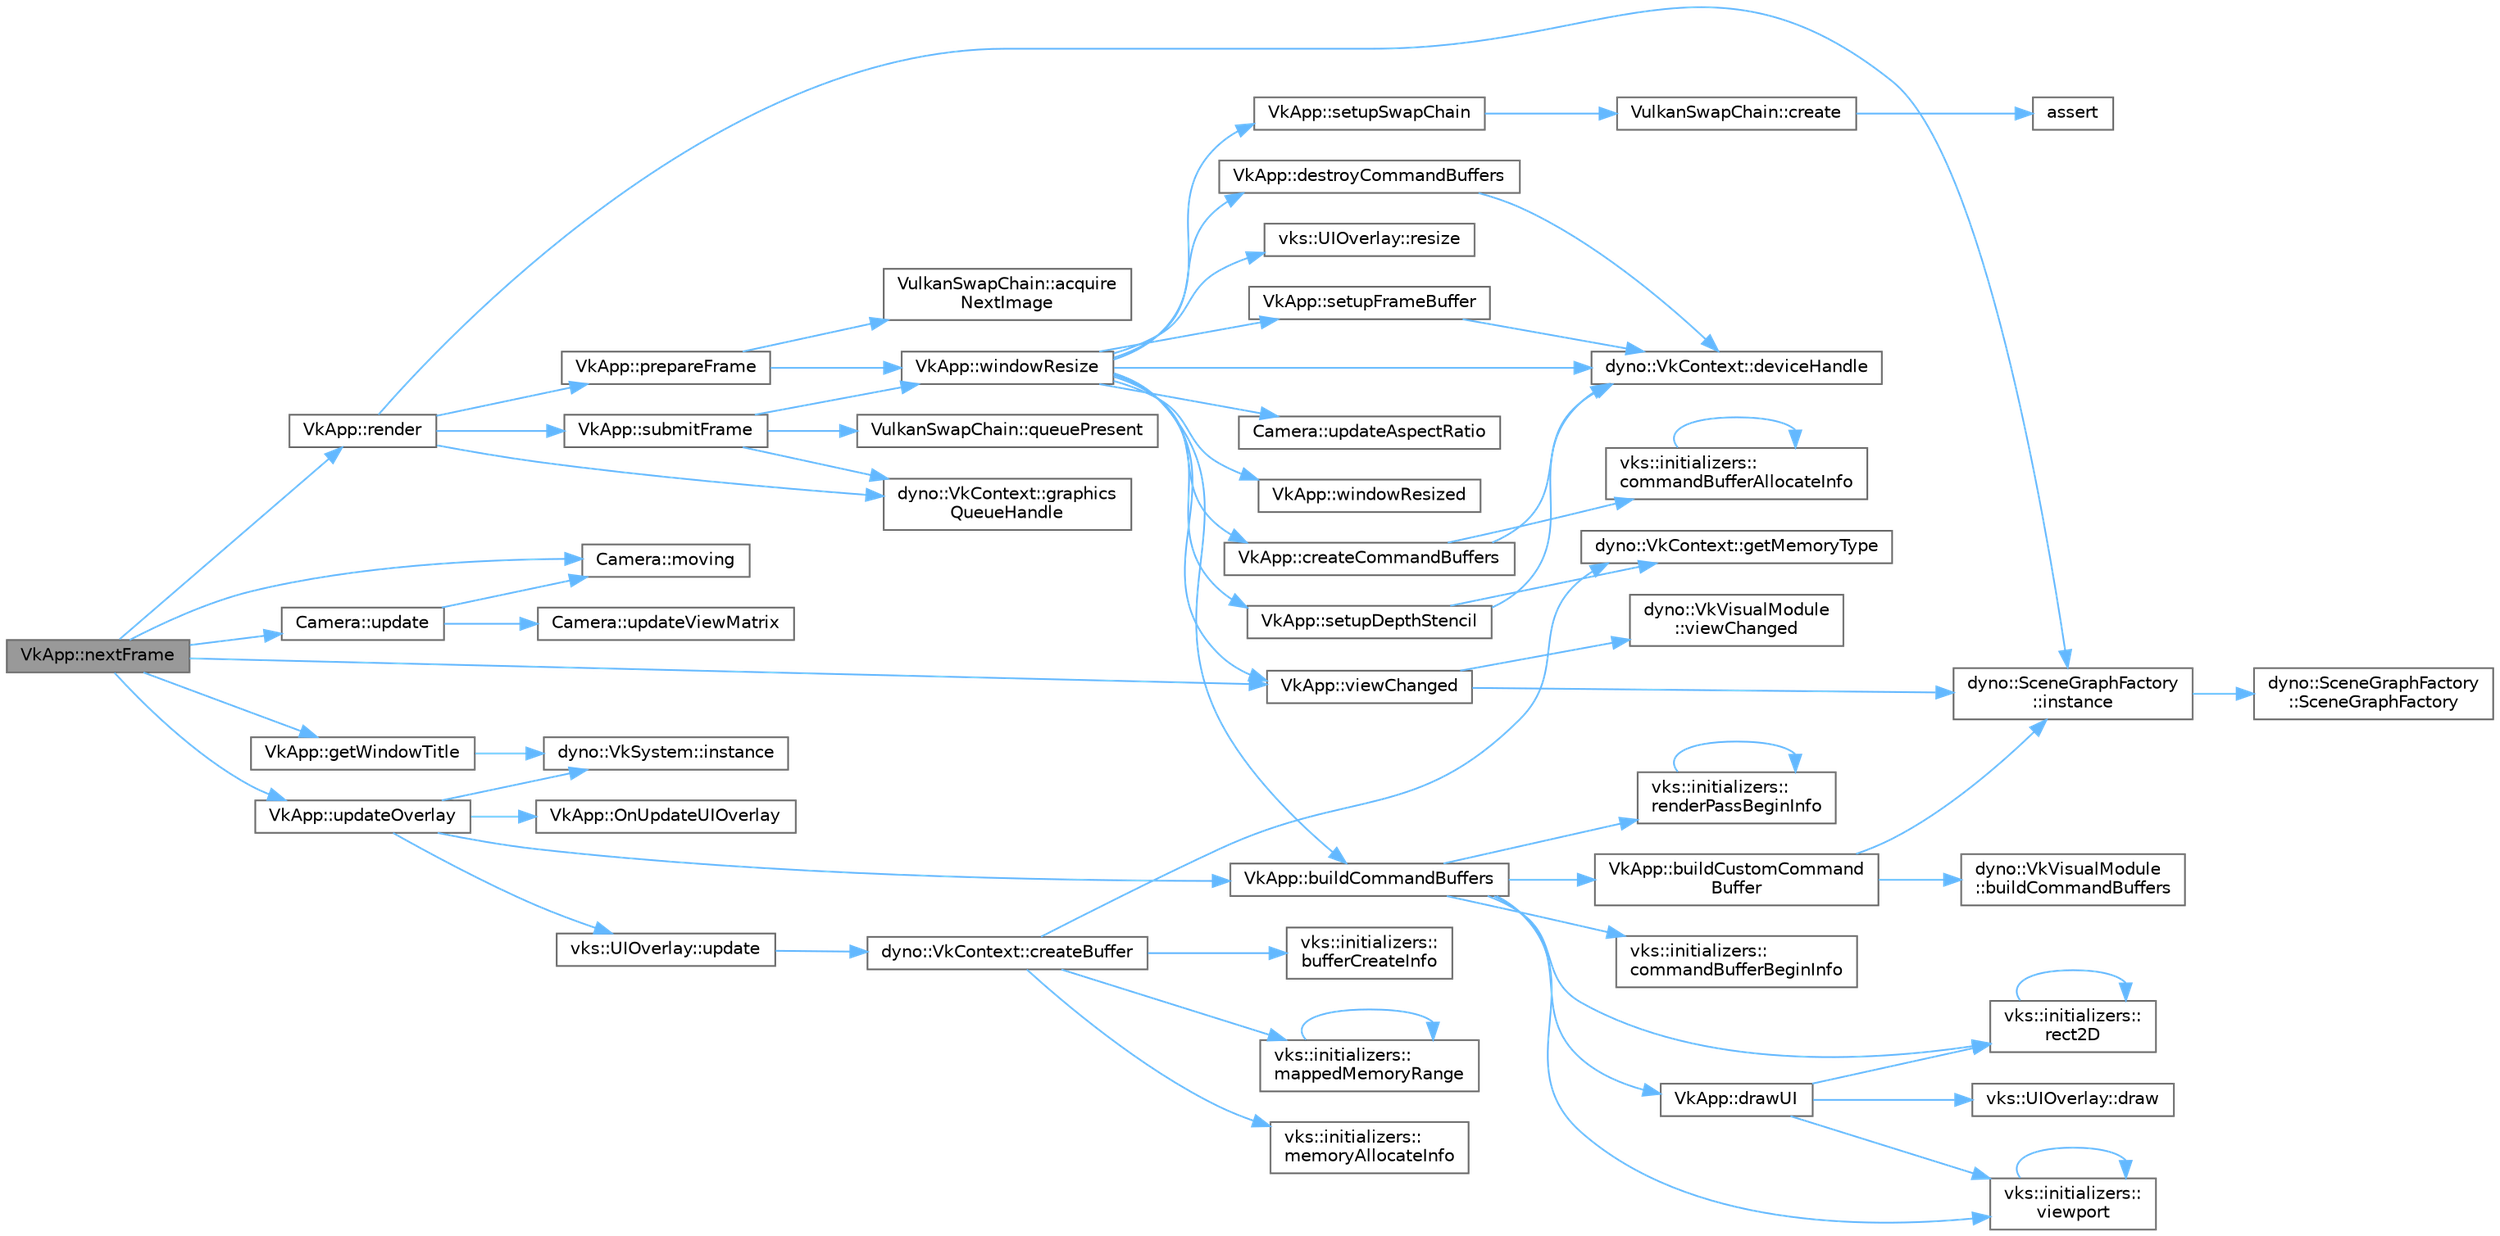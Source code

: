 digraph "VkApp::nextFrame"
{
 // LATEX_PDF_SIZE
  bgcolor="transparent";
  edge [fontname=Helvetica,fontsize=10,labelfontname=Helvetica,labelfontsize=10];
  node [fontname=Helvetica,fontsize=10,shape=box,height=0.2,width=0.4];
  rankdir="LR";
  Node1 [id="Node000001",label="VkApp::nextFrame",height=0.2,width=0.4,color="gray40", fillcolor="grey60", style="filled", fontcolor="black",tooltip=" "];
  Node1 -> Node2 [id="edge1_Node000001_Node000002",color="steelblue1",style="solid",tooltip=" "];
  Node2 [id="Node000002",label="VkApp::getWindowTitle",height=0.2,width=0.4,color="grey40", fillcolor="white", style="filled",URL="$class_vk_app.html#a19d6febc4b8291e89fd62135806d9e65",tooltip=" "];
  Node2 -> Node3 [id="edge2_Node000002_Node000003",color="steelblue1",style="solid",tooltip=" "];
  Node3 [id="Node000003",label="dyno::VkSystem::instance",height=0.2,width=0.4,color="grey40", fillcolor="white", style="filled",URL="$classdyno_1_1_vk_system.html#ae9dfacd8ffcaa69bd39faec9ab24c66e",tooltip=" "];
  Node1 -> Node4 [id="edge3_Node000001_Node000004",color="steelblue1",style="solid",tooltip=" "];
  Node4 [id="Node000004",label="Camera::moving",height=0.2,width=0.4,color="grey40", fillcolor="white", style="filled",URL="$class_camera.html#a247ecfb88dbc9fd11ea3177dabd4fd99",tooltip=" "];
  Node1 -> Node5 [id="edge4_Node000001_Node000005",color="steelblue1",style="solid",tooltip=" "];
  Node5 [id="Node000005",label="VkApp::render",height=0.2,width=0.4,color="grey40", fillcolor="white", style="filled",URL="$class_vk_app.html#ab63b7933ea35df31039ed96b36d75e75",tooltip="(Pure virtual) Render function to be implemented by the sample application"];
  Node5 -> Node6 [id="edge5_Node000005_Node000006",color="steelblue1",style="solid",tooltip=" "];
  Node6 [id="Node000006",label="dyno::VkContext::graphics\lQueueHandle",height=0.2,width=0.4,color="grey40", fillcolor="white", style="filled",URL="$classdyno_1_1_vk_context.html#ad6404255ba055cbe9873651fffb4266e",tooltip=" "];
  Node5 -> Node7 [id="edge6_Node000005_Node000007",color="steelblue1",style="solid",tooltip=" "];
  Node7 [id="Node000007",label="dyno::SceneGraphFactory\l::instance",height=0.2,width=0.4,color="grey40", fillcolor="white", style="filled",URL="$classdyno_1_1_scene_graph_factory.html#a734602c4eaa53d89bd0293015383677b",tooltip=" "];
  Node7 -> Node8 [id="edge7_Node000007_Node000008",color="steelblue1",style="solid",tooltip=" "];
  Node8 [id="Node000008",label="dyno::SceneGraphFactory\l::SceneGraphFactory",height=0.2,width=0.4,color="grey40", fillcolor="white", style="filled",URL="$classdyno_1_1_scene_graph_factory.html#a8903c0a4594870792c19db4302361bad",tooltip=" "];
  Node5 -> Node9 [id="edge8_Node000005_Node000009",color="steelblue1",style="solid",tooltip=" "];
  Node9 [id="Node000009",label="VkApp::prepareFrame",height=0.2,width=0.4,color="grey40", fillcolor="white", style="filled",URL="$class_vk_app.html#a0162143259d08706c042d08fbebe4706",tooltip=" "];
  Node9 -> Node10 [id="edge9_Node000009_Node000010",color="steelblue1",style="solid",tooltip=" "];
  Node10 [id="Node000010",label="VulkanSwapChain::acquire\lNextImage",height=0.2,width=0.4,color="grey40", fillcolor="white", style="filled",URL="$class_vulkan_swap_chain.html#ae4c017063e104df6af453f511476c5f2",tooltip=" "];
  Node9 -> Node11 [id="edge10_Node000009_Node000011",color="steelblue1",style="solid",tooltip=" "];
  Node11 [id="Node000011",label="VkApp::windowResize",height=0.2,width=0.4,color="grey40", fillcolor="white", style="filled",URL="$class_vk_app.html#a7cd16d7aa5e59f3320f4db4203d9c6c2",tooltip=" "];
  Node11 -> Node12 [id="edge11_Node000011_Node000012",color="steelblue1",style="solid",tooltip=" "];
  Node12 [id="Node000012",label="VkApp::buildCommandBuffers",height=0.2,width=0.4,color="grey40", fillcolor="white", style="filled",URL="$class_vk_app.html#a38047afc15c4ecf19d652c4b8c62c544",tooltip="(Virtual) Called when resources have been recreated that require a rebuild of the command buffers (e...."];
  Node12 -> Node13 [id="edge12_Node000012_Node000013",color="steelblue1",style="solid",tooltip=" "];
  Node13 [id="Node000013",label="VkApp::buildCustomCommand\lBuffer",height=0.2,width=0.4,color="grey40", fillcolor="white", style="filled",URL="$class_vk_app.html#a2d514ecd18dc274f4117753e6c299b32",tooltip=" "];
  Node13 -> Node14 [id="edge13_Node000013_Node000014",color="steelblue1",style="solid",tooltip=" "];
  Node14 [id="Node000014",label="dyno::VkVisualModule\l::buildCommandBuffers",height=0.2,width=0.4,color="grey40", fillcolor="white", style="filled",URL="$classdyno_1_1_vk_visual_module.html#a4d5fc3965b77c5113df70656361bea11",tooltip=" "];
  Node13 -> Node7 [id="edge14_Node000013_Node000007",color="steelblue1",style="solid",tooltip=" "];
  Node12 -> Node15 [id="edge15_Node000012_Node000015",color="steelblue1",style="solid",tooltip=" "];
  Node15 [id="Node000015",label="vks::initializers::\lcommandBufferBeginInfo",height=0.2,width=0.4,color="grey40", fillcolor="white", style="filled",URL="$namespacevks_1_1initializers.html#ab43b98c7cf767b67fd3501fedb4a8348",tooltip=" "];
  Node12 -> Node16 [id="edge16_Node000012_Node000016",color="steelblue1",style="solid",tooltip=" "];
  Node16 [id="Node000016",label="VkApp::drawUI",height=0.2,width=0.4,color="grey40", fillcolor="white", style="filled",URL="$class_vk_app.html#a0533d19e918fc69c112df4e80d75f50a",tooltip="Adds the drawing commands for the ImGui overlay to the given command buffer."];
  Node16 -> Node17 [id="edge17_Node000016_Node000017",color="steelblue1",style="solid",tooltip=" "];
  Node17 [id="Node000017",label="vks::UIOverlay::draw",height=0.2,width=0.4,color="grey40", fillcolor="white", style="filled",URL="$classvks_1_1_u_i_overlay.html#a624e18c79a8ec4df22119b14dd53d690",tooltip=" "];
  Node16 -> Node18 [id="edge18_Node000016_Node000018",color="steelblue1",style="solid",tooltip=" "];
  Node18 [id="Node000018",label="vks::initializers::\lrect2D",height=0.2,width=0.4,color="grey40", fillcolor="white", style="filled",URL="$namespacevks_1_1initializers.html#accf10566e09a15387484562d7b62fb1d",tooltip=" "];
  Node18 -> Node18 [id="edge19_Node000018_Node000018",color="steelblue1",style="solid",tooltip=" "];
  Node16 -> Node19 [id="edge20_Node000016_Node000019",color="steelblue1",style="solid",tooltip=" "];
  Node19 [id="Node000019",label="vks::initializers::\lviewport",height=0.2,width=0.4,color="grey40", fillcolor="white", style="filled",URL="$namespacevks_1_1initializers.html#ad8d2fa8d651cf0b1a1d6ee1190dd318c",tooltip=" "];
  Node19 -> Node19 [id="edge21_Node000019_Node000019",color="steelblue1",style="solid",tooltip=" "];
  Node12 -> Node18 [id="edge22_Node000012_Node000018",color="steelblue1",style="solid",tooltip=" "];
  Node12 -> Node20 [id="edge23_Node000012_Node000020",color="steelblue1",style="solid",tooltip=" "];
  Node20 [id="Node000020",label="vks::initializers::\lrenderPassBeginInfo",height=0.2,width=0.4,color="grey40", fillcolor="white", style="filled",URL="$namespacevks_1_1initializers.html#a9a2b0d6286daad93f68a4d9100a8f354",tooltip=" "];
  Node20 -> Node20 [id="edge24_Node000020_Node000020",color="steelblue1",style="solid",tooltip=" "];
  Node12 -> Node19 [id="edge25_Node000012_Node000019",color="steelblue1",style="solid",tooltip=" "];
  Node11 -> Node21 [id="edge26_Node000011_Node000021",color="steelblue1",style="solid",tooltip=" "];
  Node21 [id="Node000021",label="VkApp::createCommandBuffers",height=0.2,width=0.4,color="grey40", fillcolor="white", style="filled",URL="$class_vk_app.html#aebc0a020547b33662c7ab153e0f5ee78",tooltip=" "];
  Node21 -> Node22 [id="edge27_Node000021_Node000022",color="steelblue1",style="solid",tooltip=" "];
  Node22 [id="Node000022",label="vks::initializers::\lcommandBufferAllocateInfo",height=0.2,width=0.4,color="grey40", fillcolor="white", style="filled",URL="$namespacevks_1_1initializers.html#a56e8b0b74504c6870b752df0ec9052be",tooltip=" "];
  Node22 -> Node22 [id="edge28_Node000022_Node000022",color="steelblue1",style="solid",tooltip=" "];
  Node21 -> Node23 [id="edge29_Node000021_Node000023",color="steelblue1",style="solid",tooltip=" "];
  Node23 [id="Node000023",label="dyno::VkContext::deviceHandle",height=0.2,width=0.4,color="grey40", fillcolor="white", style="filled",URL="$classdyno_1_1_vk_context.html#af9eb048735ab3316470619f9bf0d4acf",tooltip=" "];
  Node11 -> Node24 [id="edge30_Node000011_Node000024",color="steelblue1",style="solid",tooltip=" "];
  Node24 [id="Node000024",label="VkApp::destroyCommandBuffers",height=0.2,width=0.4,color="grey40", fillcolor="white", style="filled",URL="$class_vk_app.html#a2cab8bd97fb34c53c75c5af7497afdca",tooltip=" "];
  Node24 -> Node23 [id="edge31_Node000024_Node000023",color="steelblue1",style="solid",tooltip=" "];
  Node11 -> Node23 [id="edge32_Node000011_Node000023",color="steelblue1",style="solid",tooltip=" "];
  Node11 -> Node25 [id="edge33_Node000011_Node000025",color="steelblue1",style="solid",tooltip=" "];
  Node25 [id="Node000025",label="vks::UIOverlay::resize",height=0.2,width=0.4,color="grey40", fillcolor="white", style="filled",URL="$classvks_1_1_u_i_overlay.html#aa22c7b7099c6628c2b997445827a71d0",tooltip=" "];
  Node11 -> Node26 [id="edge34_Node000011_Node000026",color="steelblue1",style="solid",tooltip=" "];
  Node26 [id="Node000026",label="VkApp::setupDepthStencil",height=0.2,width=0.4,color="grey40", fillcolor="white", style="filled",URL="$class_vk_app.html#a885893a4870100949051d768130e9520",tooltip="(Virtual) Setup default depth and stencil views"];
  Node26 -> Node23 [id="edge35_Node000026_Node000023",color="steelblue1",style="solid",tooltip=" "];
  Node26 -> Node27 [id="edge36_Node000026_Node000027",color="steelblue1",style="solid",tooltip=" "];
  Node27 [id="Node000027",label="dyno::VkContext::getMemoryType",height=0.2,width=0.4,color="grey40", fillcolor="white", style="filled",URL="$classdyno_1_1_vk_context.html#a780dfd9266a8aadab0d3ea38d0750509",tooltip=" "];
  Node11 -> Node28 [id="edge37_Node000011_Node000028",color="steelblue1",style="solid",tooltip=" "];
  Node28 [id="Node000028",label="VkApp::setupFrameBuffer",height=0.2,width=0.4,color="grey40", fillcolor="white", style="filled",URL="$class_vk_app.html#a3f057963f839559ea6d71e2163417997",tooltip="(Virtual) Setup default framebuffers for all requested swapchain images"];
  Node28 -> Node23 [id="edge38_Node000028_Node000023",color="steelblue1",style="solid",tooltip=" "];
  Node11 -> Node29 [id="edge39_Node000011_Node000029",color="steelblue1",style="solid",tooltip=" "];
  Node29 [id="Node000029",label="VkApp::setupSwapChain",height=0.2,width=0.4,color="grey40", fillcolor="white", style="filled",URL="$class_vk_app.html#a8a926ccea752b2a139453f054ca1480d",tooltip=" "];
  Node29 -> Node30 [id="edge40_Node000029_Node000030",color="steelblue1",style="solid",tooltip=" "];
  Node30 [id="Node000030",label="VulkanSwapChain::create",height=0.2,width=0.4,color="grey40", fillcolor="white", style="filled",URL="$class_vulkan_swap_chain.html#a84e91376965ca63f453266e0e9baebaa",tooltip=" "];
  Node30 -> Node31 [id="edge41_Node000030_Node000031",color="steelblue1",style="solid",tooltip=" "];
  Node31 [id="Node000031",label="assert",height=0.2,width=0.4,color="grey40", fillcolor="white", style="filled",URL="$_vulkan_swap_chain_8cpp.html#a21b5a77bb7dd2ff2a93f6c086da96d46",tooltip=" "];
  Node11 -> Node32 [id="edge42_Node000011_Node000032",color="steelblue1",style="solid",tooltip=" "];
  Node32 [id="Node000032",label="Camera::updateAspectRatio",height=0.2,width=0.4,color="grey40", fillcolor="white", style="filled",URL="$class_camera.html#a5da1dde1a2d60f8e8e4e95922b0e72a3",tooltip=" "];
  Node11 -> Node33 [id="edge43_Node000011_Node000033",color="steelblue1",style="solid",tooltip=" "];
  Node33 [id="Node000033",label="VkApp::viewChanged",height=0.2,width=0.4,color="grey40", fillcolor="white", style="filled",URL="$class_vk_app.html#a6404e5667eef136f91987f9f525dc688",tooltip="(Virtual) Called when the camera view has changed"];
  Node33 -> Node7 [id="edge44_Node000033_Node000007",color="steelblue1",style="solid",tooltip=" "];
  Node33 -> Node34 [id="edge45_Node000033_Node000034",color="steelblue1",style="solid",tooltip=" "];
  Node34 [id="Node000034",label="dyno::VkVisualModule\l::viewChanged",height=0.2,width=0.4,color="grey40", fillcolor="white", style="filled",URL="$classdyno_1_1_vk_visual_module.html#ad5176c02e568be37a4a5163c96e473bc",tooltip=" "];
  Node11 -> Node35 [id="edge46_Node000011_Node000035",color="steelblue1",style="solid",tooltip=" "];
  Node35 [id="Node000035",label="VkApp::windowResized",height=0.2,width=0.4,color="grey40", fillcolor="white", style="filled",URL="$class_vk_app.html#a9b734787be2c77f9fb709008aacd0a4e",tooltip="(Virtual) Called when the window has been resized, can be used by the sample application to recreate ..."];
  Node5 -> Node36 [id="edge47_Node000005_Node000036",color="steelblue1",style="solid",tooltip=" "];
  Node36 [id="Node000036",label="VkApp::submitFrame",height=0.2,width=0.4,color="grey40", fillcolor="white", style="filled",URL="$class_vk_app.html#a77aa2460391395eadb236bd13826b56e",tooltip="Presents the current image to the swap chain."];
  Node36 -> Node6 [id="edge48_Node000036_Node000006",color="steelblue1",style="solid",tooltip=" "];
  Node36 -> Node37 [id="edge49_Node000036_Node000037",color="steelblue1",style="solid",tooltip=" "];
  Node37 [id="Node000037",label="VulkanSwapChain::queuePresent",height=0.2,width=0.4,color="grey40", fillcolor="white", style="filled",URL="$class_vulkan_swap_chain.html#aa86b2b32130ae574aa25ac0c56c45a71",tooltip=" "];
  Node36 -> Node11 [id="edge50_Node000036_Node000011",color="steelblue1",style="solid",tooltip=" "];
  Node1 -> Node38 [id="edge51_Node000001_Node000038",color="steelblue1",style="solid",tooltip=" "];
  Node38 [id="Node000038",label="Camera::update",height=0.2,width=0.4,color="grey40", fillcolor="white", style="filled",URL="$class_camera.html#a793f9f0edff8984a65d7d908e0ff481c",tooltip=" "];
  Node38 -> Node4 [id="edge52_Node000038_Node000004",color="steelblue1",style="solid",tooltip=" "];
  Node38 -> Node39 [id="edge53_Node000038_Node000039",color="steelblue1",style="solid",tooltip=" "];
  Node39 [id="Node000039",label="Camera::updateViewMatrix",height=0.2,width=0.4,color="grey40", fillcolor="white", style="filled",URL="$class_camera.html#a8fe5c71a390571a861ad8afd99dfdea3",tooltip=" "];
  Node1 -> Node40 [id="edge54_Node000001_Node000040",color="steelblue1",style="solid",tooltip=" "];
  Node40 [id="Node000040",label="VkApp::updateOverlay",height=0.2,width=0.4,color="grey40", fillcolor="white", style="filled",URL="$class_vk_app.html#aca66237cd22fe6e242aab6bd2c3b2cdc",tooltip=" "];
  Node40 -> Node12 [id="edge55_Node000040_Node000012",color="steelblue1",style="solid",tooltip=" "];
  Node40 -> Node3 [id="edge56_Node000040_Node000003",color="steelblue1",style="solid",tooltip=" "];
  Node40 -> Node41 [id="edge57_Node000040_Node000041",color="steelblue1",style="solid",tooltip=" "];
  Node41 [id="Node000041",label="VkApp::OnUpdateUIOverlay",height=0.2,width=0.4,color="grey40", fillcolor="white", style="filled",URL="$class_vk_app.html#afb2cb5448a5a8cfec25f860b05d96c3c",tooltip="(Virtual) Called when the UI overlay is updating, can be used to add custom elements to the overlay"];
  Node40 -> Node42 [id="edge58_Node000040_Node000042",color="steelblue1",style="solid",tooltip=" "];
  Node42 [id="Node000042",label="vks::UIOverlay::update",height=0.2,width=0.4,color="grey40", fillcolor="white", style="filled",URL="$classvks_1_1_u_i_overlay.html#af37f79e6b1fdf62e23c5da038f20034f",tooltip=" "];
  Node42 -> Node43 [id="edge59_Node000042_Node000043",color="steelblue1",style="solid",tooltip=" "];
  Node43 [id="Node000043",label="dyno::VkContext::createBuffer",height=0.2,width=0.4,color="grey40", fillcolor="white", style="filled",URL="$classdyno_1_1_vk_context.html#a028ed53563ea1872e4fc37bd38508d9b",tooltip=" "];
  Node43 -> Node44 [id="edge60_Node000043_Node000044",color="steelblue1",style="solid",tooltip=" "];
  Node44 [id="Node000044",label="vks::initializers::\lbufferCreateInfo",height=0.2,width=0.4,color="grey40", fillcolor="white", style="filled",URL="$namespacevks_1_1initializers.html#add6323753fce6b02303f50317d7daf0c",tooltip=" "];
  Node43 -> Node27 [id="edge61_Node000043_Node000027",color="steelblue1",style="solid",tooltip=" "];
  Node43 -> Node45 [id="edge62_Node000043_Node000045",color="steelblue1",style="solid",tooltip=" "];
  Node45 [id="Node000045",label="vks::initializers::\lmappedMemoryRange",height=0.2,width=0.4,color="grey40", fillcolor="white", style="filled",URL="$namespacevks_1_1initializers.html#ae6028a2472b9adff26738fd1af5a088b",tooltip=" "];
  Node45 -> Node45 [id="edge63_Node000045_Node000045",color="steelblue1",style="solid",tooltip=" "];
  Node43 -> Node46 [id="edge64_Node000043_Node000046",color="steelblue1",style="solid",tooltip=" "];
  Node46 [id="Node000046",label="vks::initializers::\lmemoryAllocateInfo",height=0.2,width=0.4,color="grey40", fillcolor="white", style="filled",URL="$namespacevks_1_1initializers.html#ab2b2acd3e66b782c756f8fe322dd3e72",tooltip=" "];
  Node1 -> Node33 [id="edge65_Node000001_Node000033",color="steelblue1",style="solid",tooltip=" "];
}
